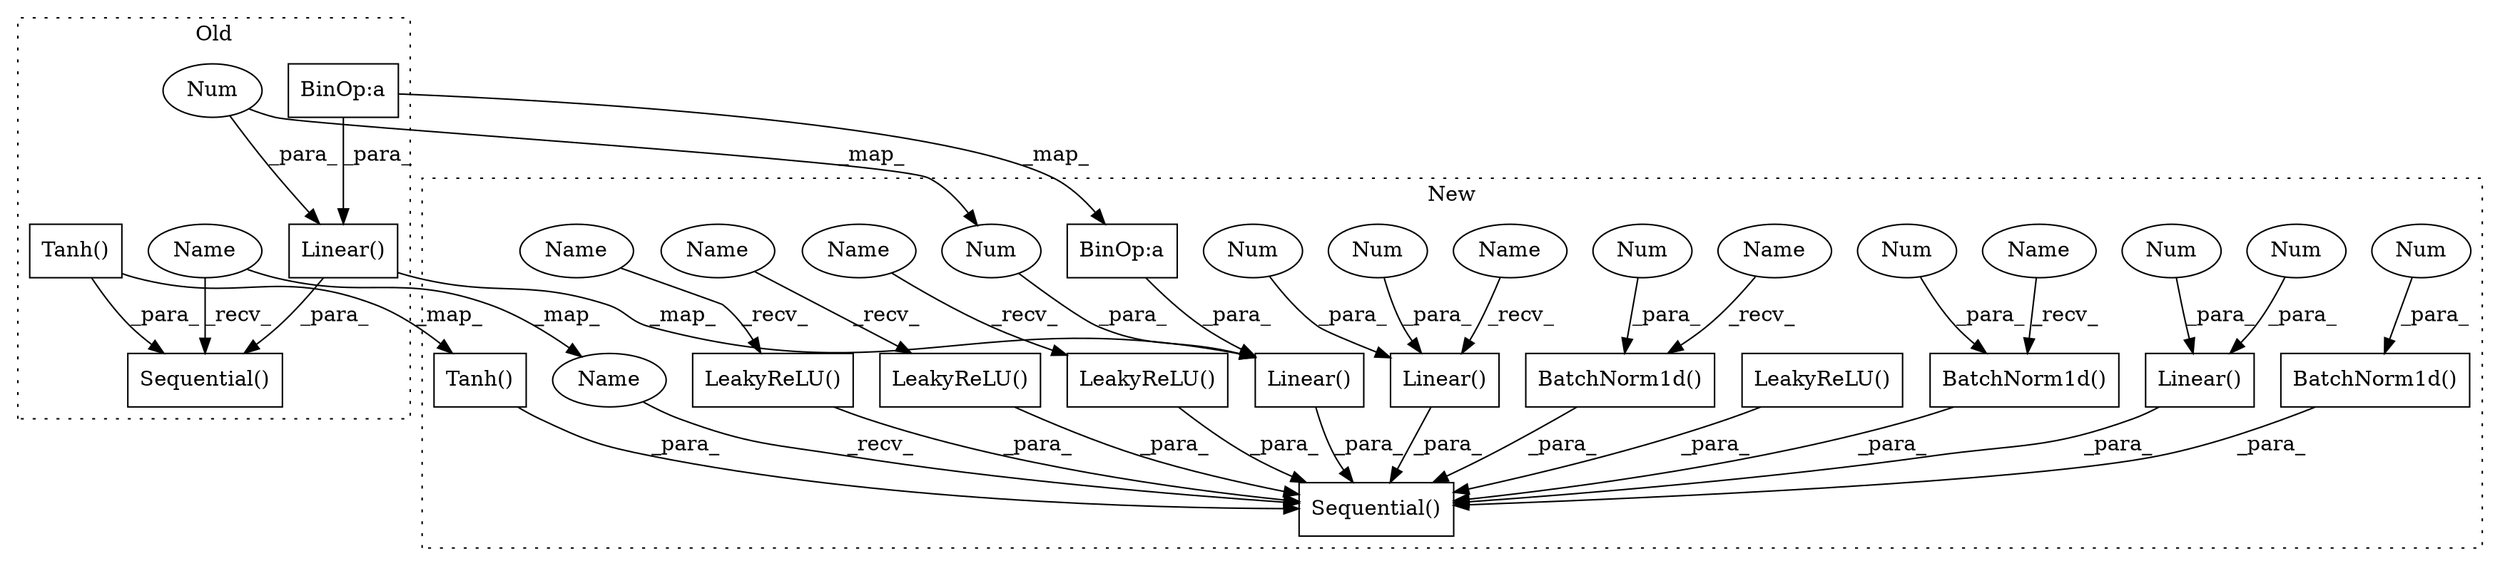 digraph G {
subgraph cluster0 {
1 [label="Tanh()" a="75" s="3219" l="9" shape="box"];
4 [label="Sequential()" a="75" s="3003,3228" l="21,6" shape="box"];
6 [label="Linear()" a="75" s="3145,3210" l="10,1" shape="box"];
10 [label="BinOp:a" a="82" s="3165" l="30" shape="box"];
25 [label="Num" a="76" s="3155" l="4" shape="ellipse"];
34 [label="Name" a="87" s="3003" l="2" shape="ellipse"];
label = "Old";
style="dotted";
}
subgraph cluster1 {
2 [label="Tanh()" a="75" s="2426" l="9" shape="box"];
3 [label="Sequential()" a="75" s="1759,2435" l="21,6" shape="box"];
5 [label="LeakyReLU()" a="75" s="1823,1864" l="13,15" shape="box"];
7 [label="Linear()" a="75" s="2352,2417" l="10,1" shape="box"];
8 [label="BatchNorm1d()" a="75" s="1915,1968" l="15,1" shape="box"];
9 [label="BinOp:a" a="82" s="2372" l="30" shape="box"];
11 [label="BatchNorm1d()" a="75" s="2224,2278" l="15,1" shape="box"];
12 [label="Num" a="76" s="1930" l="3" shape="ellipse"];
13 [label="BatchNorm1d()" a="75" s="2069,2122" l="15,1" shape="box"];
14 [label="Num" a="76" s="2239" l="4" shape="ellipse"];
15 [label="Num" a="76" s="2084" l="3" shape="ellipse"];
16 [label="LeakyReLU()" a="75" s="1977,2018" l="13,15" shape="box"];
17 [label="Linear()" a="75" s="2042,2060" l="10,1" shape="box"];
18 [label="Num" a="76" s="2057" l="3" shape="ellipse"];
19 [label="Num" a="76" s="2052" l="3" shape="ellipse"];
20 [label="LeakyReLU()" a="75" s="2131,2172" l="13,15" shape="box"];
21 [label="Linear()" a="75" s="1888,1906" l="10,1" shape="box"];
22 [label="Num" a="76" s="1898" l="3" shape="ellipse"];
23 [label="Num" a="76" s="1903" l="3" shape="ellipse"];
24 [label="LeakyReLU()" a="75" s="2287,2328" l="13,15" shape="box"];
26 [label="Num" a="76" s="2362" l="4" shape="ellipse"];
27 [label="Name" a="87" s="1888" l="2" shape="ellipse"];
28 [label="Name" a="87" s="2224" l="2" shape="ellipse"];
29 [label="Name" a="87" s="1759" l="2" shape="ellipse"];
30 [label="Name" a="87" s="1977" l="2" shape="ellipse"];
31 [label="Name" a="87" s="1915" l="2" shape="ellipse"];
32 [label="Name" a="87" s="1823" l="2" shape="ellipse"];
33 [label="Name" a="87" s="2287" l="2" shape="ellipse"];
label = "New";
style="dotted";
}
1 -> 2 [label="_map_"];
1 -> 4 [label="_para_"];
2 -> 3 [label="_para_"];
5 -> 3 [label="_para_"];
6 -> 4 [label="_para_"];
6 -> 7 [label="_map_"];
7 -> 3 [label="_para_"];
8 -> 3 [label="_para_"];
9 -> 7 [label="_para_"];
10 -> 9 [label="_map_"];
10 -> 6 [label="_para_"];
11 -> 3 [label="_para_"];
12 -> 8 [label="_para_"];
13 -> 3 [label="_para_"];
14 -> 11 [label="_para_"];
15 -> 13 [label="_para_"];
16 -> 3 [label="_para_"];
17 -> 3 [label="_para_"];
18 -> 17 [label="_para_"];
19 -> 17 [label="_para_"];
20 -> 3 [label="_para_"];
21 -> 3 [label="_para_"];
22 -> 21 [label="_para_"];
23 -> 21 [label="_para_"];
24 -> 3 [label="_para_"];
25 -> 26 [label="_map_"];
25 -> 6 [label="_para_"];
26 -> 7 [label="_para_"];
27 -> 21 [label="_recv_"];
28 -> 11 [label="_recv_"];
29 -> 3 [label="_recv_"];
30 -> 16 [label="_recv_"];
31 -> 8 [label="_recv_"];
32 -> 5 [label="_recv_"];
33 -> 24 [label="_recv_"];
34 -> 4 [label="_recv_"];
34 -> 29 [label="_map_"];
}